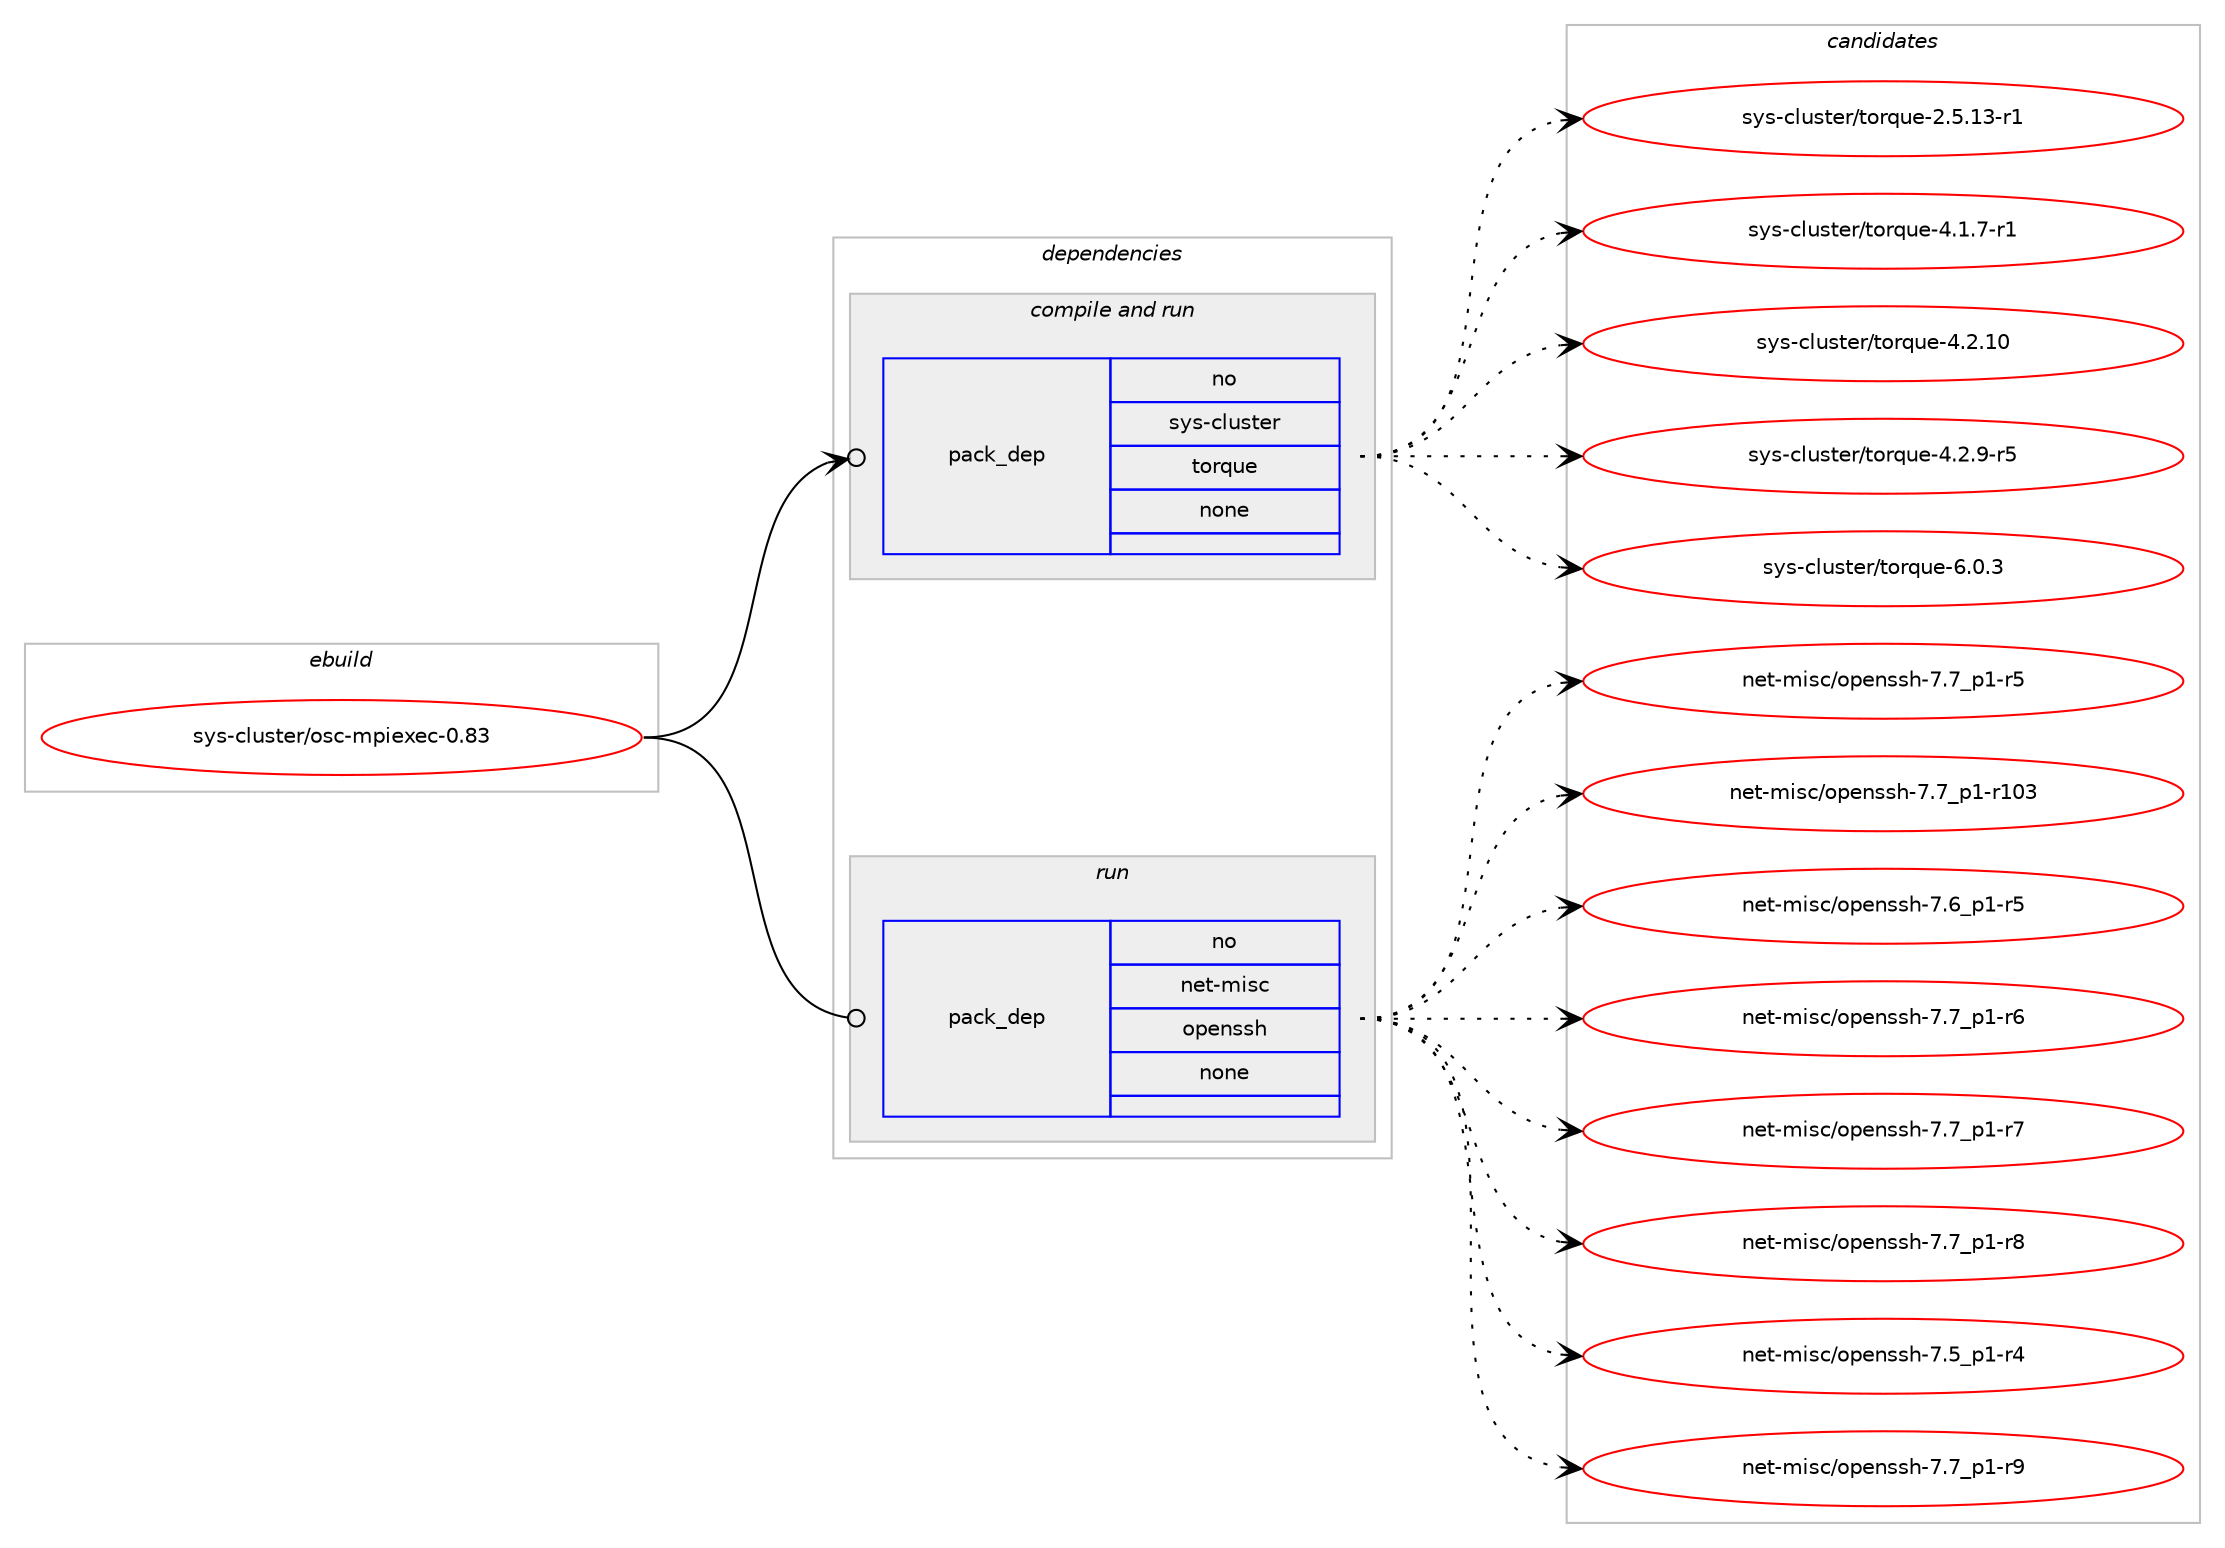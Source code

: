digraph prolog {

# *************
# Graph options
# *************

newrank=true;
concentrate=true;
compound=true;
graph [rankdir=LR,fontname=Helvetica,fontsize=10,ranksep=1.5];#, ranksep=2.5, nodesep=0.2];
edge  [arrowhead=vee];
node  [fontname=Helvetica,fontsize=10];

# **********
# The ebuild
# **********

subgraph cluster_leftcol {
color=gray;
rank=same;
label=<<i>ebuild</i>>;
id [label="sys-cluster/osc-mpiexec-0.83", color=red, width=4, href="../sys-cluster/osc-mpiexec-0.83.svg"];
}

# ****************
# The dependencies
# ****************

subgraph cluster_midcol {
color=gray;
label=<<i>dependencies</i>>;
subgraph cluster_compile {
fillcolor="#eeeeee";
style=filled;
label=<<i>compile</i>>;
}
subgraph cluster_compileandrun {
fillcolor="#eeeeee";
style=filled;
label=<<i>compile and run</i>>;
subgraph pack308 {
dependency404 [label=<<TABLE BORDER="0" CELLBORDER="1" CELLSPACING="0" CELLPADDING="4" WIDTH="220"><TR><TD ROWSPAN="6" CELLPADDING="30">pack_dep</TD></TR><TR><TD WIDTH="110">no</TD></TR><TR><TD>sys-cluster</TD></TR><TR><TD>torque</TD></TR><TR><TD>none</TD></TR><TR><TD></TD></TR></TABLE>>, shape=none, color=blue];
}
id:e -> dependency404:w [weight=20,style="solid",arrowhead="odotvee"];
}
subgraph cluster_run {
fillcolor="#eeeeee";
style=filled;
label=<<i>run</i>>;
subgraph pack309 {
dependency405 [label=<<TABLE BORDER="0" CELLBORDER="1" CELLSPACING="0" CELLPADDING="4" WIDTH="220"><TR><TD ROWSPAN="6" CELLPADDING="30">pack_dep</TD></TR><TR><TD WIDTH="110">no</TD></TR><TR><TD>net-misc</TD></TR><TR><TD>openssh</TD></TR><TR><TD>none</TD></TR><TR><TD></TD></TR></TABLE>>, shape=none, color=blue];
}
id:e -> dependency405:w [weight=20,style="solid",arrowhead="odot"];
}
}

# **************
# The candidates
# **************

subgraph cluster_choices {
rank=same;
color=gray;
label=<<i>candidates</i>>;

subgraph choice308 {
color=black;
nodesep=1;
choice115121115459910811711511610111447116111114113117101455046534649514511449 [label="sys-cluster/torque-2.5.13-r1", color=red, width=4,href="../sys-cluster/torque-2.5.13-r1.svg"];
choice1151211154599108117115116101114471161111141131171014552464946554511449 [label="sys-cluster/torque-4.1.7-r1", color=red, width=4,href="../sys-cluster/torque-4.1.7-r1.svg"];
choice11512111545991081171151161011144711611111411311710145524650464948 [label="sys-cluster/torque-4.2.10", color=red, width=4,href="../sys-cluster/torque-4.2.10.svg"];
choice1151211154599108117115116101114471161111141131171014552465046574511453 [label="sys-cluster/torque-4.2.9-r5", color=red, width=4,href="../sys-cluster/torque-4.2.9-r5.svg"];
choice115121115459910811711511610111447116111114113117101455446484651 [label="sys-cluster/torque-6.0.3", color=red, width=4,href="../sys-cluster/torque-6.0.3.svg"];
dependency404:e -> choice115121115459910811711511610111447116111114113117101455046534649514511449:w [style=dotted,weight="100"];
dependency404:e -> choice1151211154599108117115116101114471161111141131171014552464946554511449:w [style=dotted,weight="100"];
dependency404:e -> choice11512111545991081171151161011144711611111411311710145524650464948:w [style=dotted,weight="100"];
dependency404:e -> choice1151211154599108117115116101114471161111141131171014552465046574511453:w [style=dotted,weight="100"];
dependency404:e -> choice115121115459910811711511610111447116111114113117101455446484651:w [style=dotted,weight="100"];
}
subgraph choice309 {
color=black;
nodesep=1;
choice1101011164510910511599471111121011101151151044555465595112494511453 [label="net-misc/openssh-7.7_p1-r5", color=red, width=4,href="../net-misc/openssh-7.7_p1-r5.svg"];
choice11010111645109105115994711111210111011511510445554655951124945114494851 [label="net-misc/openssh-7.7_p1-r103", color=red, width=4,href="../net-misc/openssh-7.7_p1-r103.svg"];
choice1101011164510910511599471111121011101151151044555465495112494511453 [label="net-misc/openssh-7.6_p1-r5", color=red, width=4,href="../net-misc/openssh-7.6_p1-r5.svg"];
choice1101011164510910511599471111121011101151151044555465595112494511454 [label="net-misc/openssh-7.7_p1-r6", color=red, width=4,href="../net-misc/openssh-7.7_p1-r6.svg"];
choice1101011164510910511599471111121011101151151044555465595112494511455 [label="net-misc/openssh-7.7_p1-r7", color=red, width=4,href="../net-misc/openssh-7.7_p1-r7.svg"];
choice1101011164510910511599471111121011101151151044555465595112494511456 [label="net-misc/openssh-7.7_p1-r8", color=red, width=4,href="../net-misc/openssh-7.7_p1-r8.svg"];
choice1101011164510910511599471111121011101151151044555465395112494511452 [label="net-misc/openssh-7.5_p1-r4", color=red, width=4,href="../net-misc/openssh-7.5_p1-r4.svg"];
choice1101011164510910511599471111121011101151151044555465595112494511457 [label="net-misc/openssh-7.7_p1-r9", color=red, width=4,href="../net-misc/openssh-7.7_p1-r9.svg"];
dependency405:e -> choice1101011164510910511599471111121011101151151044555465595112494511453:w [style=dotted,weight="100"];
dependency405:e -> choice11010111645109105115994711111210111011511510445554655951124945114494851:w [style=dotted,weight="100"];
dependency405:e -> choice1101011164510910511599471111121011101151151044555465495112494511453:w [style=dotted,weight="100"];
dependency405:e -> choice1101011164510910511599471111121011101151151044555465595112494511454:w [style=dotted,weight="100"];
dependency405:e -> choice1101011164510910511599471111121011101151151044555465595112494511455:w [style=dotted,weight="100"];
dependency405:e -> choice1101011164510910511599471111121011101151151044555465595112494511456:w [style=dotted,weight="100"];
dependency405:e -> choice1101011164510910511599471111121011101151151044555465395112494511452:w [style=dotted,weight="100"];
dependency405:e -> choice1101011164510910511599471111121011101151151044555465595112494511457:w [style=dotted,weight="100"];
}
}

}
